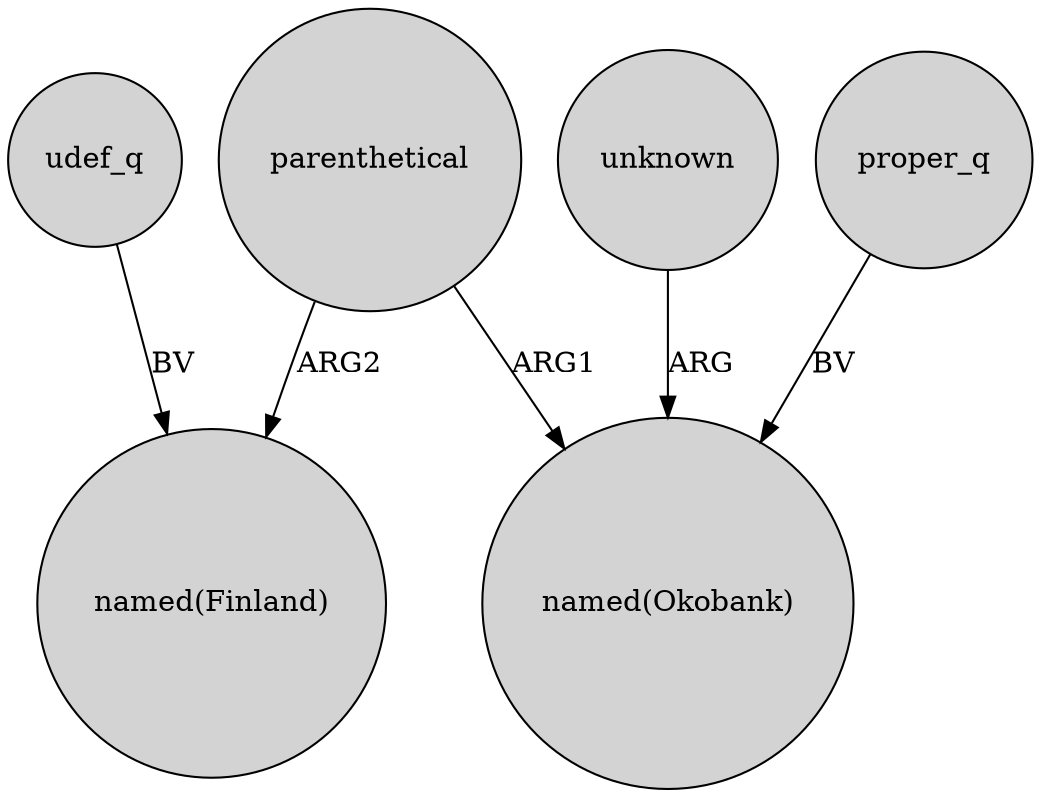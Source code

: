 digraph {
	node [shape=circle style=filled]
	udef_q -> "named(Finland)" [label=BV]
	unknown -> "named(Okobank)" [label=ARG]
	parenthetical -> "named(Finland)" [label=ARG2]
	parenthetical -> "named(Okobank)" [label=ARG1]
	proper_q -> "named(Okobank)" [label=BV]
}
